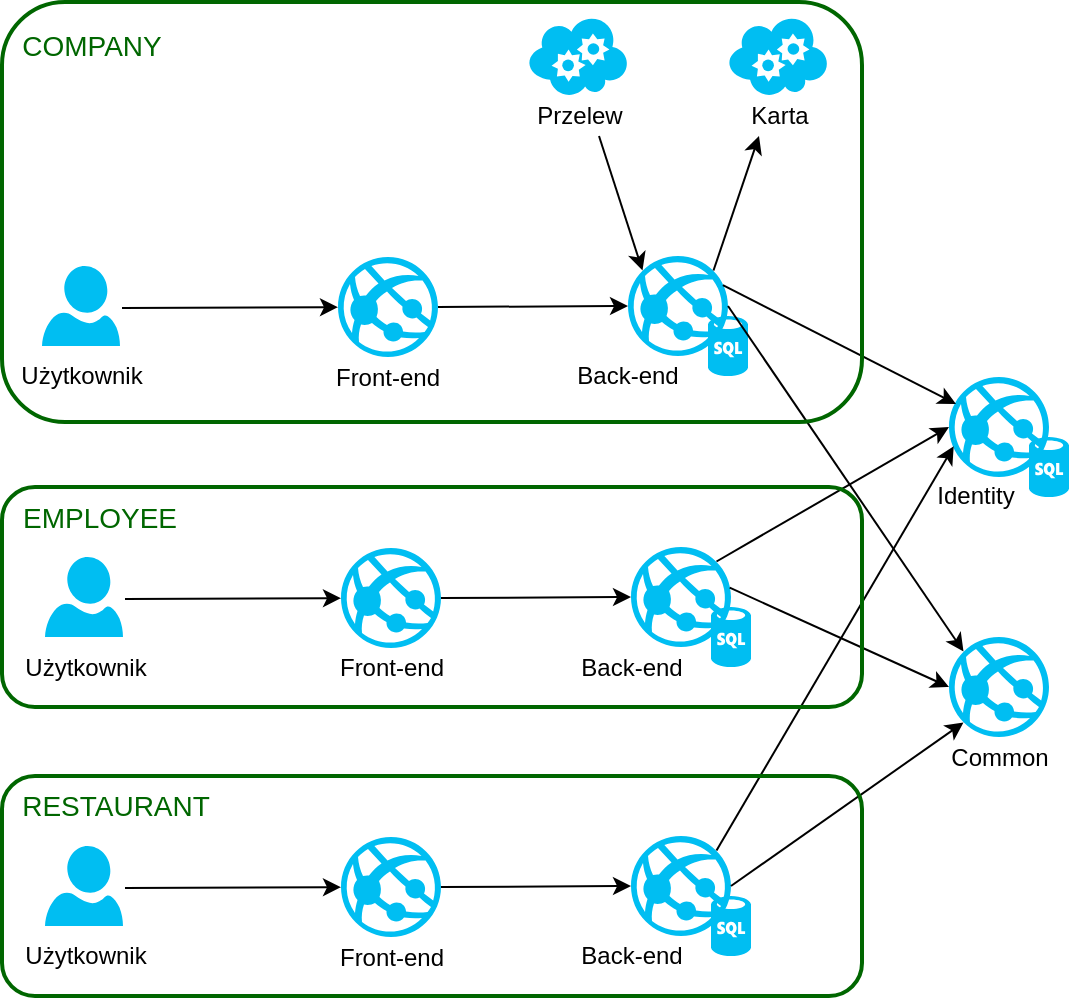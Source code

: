 <mxfile version="10.5.7" type="device"><diagram id="QrOctM86HWTf7ROhXWIN" name="Page-1"><mxGraphModel dx="1646" dy="1134" grid="1" gridSize="10" guides="1" tooltips="1" connect="1" arrows="1" fold="1" page="1" pageScale="1" pageWidth="827" pageHeight="1169" math="0" shadow="0"><root><mxCell id="0"/><mxCell id="1" parent="0"/><mxCell id="brncLcxjhXEXiq20A9ve-1" value="" style="verticalLabelPosition=bottom;html=1;verticalAlign=top;align=center;strokeColor=none;fillColor=#00BEF2;shape=mxgraph.azure.azure_website;" parent="1" vertex="1"><mxGeometry x="363" y="210" width="50" height="50" as="geometry"/></mxCell><mxCell id="brncLcxjhXEXiq20A9ve-2" value="" style="verticalLabelPosition=bottom;html=1;verticalAlign=top;align=center;strokeColor=none;fillColor=#00BEF2;shape=mxgraph.azure.azure_website;" parent="1" vertex="1"><mxGeometry x="523.5" y="270.5" width="50" height="50" as="geometry"/></mxCell><mxCell id="brncLcxjhXEXiq20A9ve-5" value="" style="verticalLabelPosition=bottom;html=1;verticalAlign=top;align=center;strokeColor=none;fillColor=#00BEF2;shape=mxgraph.azure.sql_database;gradientColor=none;shadow=0;backgroundOutline=0;connectable=1;fillOpacity=100;strokeOpacity=100;overflow=visible;labelBackgroundColor=none;gradientDirection=north;dashed=1;dashPattern=1 4;perimeterSpacing=8;" parent="1" vertex="1"><mxGeometry x="403" y="240" width="20" height="30" as="geometry"/></mxCell><mxCell id="brncLcxjhXEXiq20A9ve-6" value="" style="endArrow=classic;html=1;" parent="1" target="brncLcxjhXEXiq20A9ve-11" edge="1"><mxGeometry width="50" height="50" relative="1" as="geometry"><mxPoint x="110" y="236" as="sourcePoint"/><mxPoint x="210" y="235" as="targetPoint"/></mxGeometry></mxCell><mxCell id="brncLcxjhXEXiq20A9ve-7" value="" style="endArrow=classic;html=1;exitX=0.949;exitY=0.291;exitDx=0;exitDy=0;exitPerimeter=0;entryX=0.07;entryY=0.27;entryDx=0;entryDy=0;entryPerimeter=0;" parent="1" target="brncLcxjhXEXiq20A9ve-2" edge="1" source="brncLcxjhXEXiq20A9ve-1"><mxGeometry width="50" height="50" relative="1" as="geometry"><mxPoint x="430" y="235" as="sourcePoint"/><mxPoint x="525" y="282" as="targetPoint"/></mxGeometry></mxCell><mxCell id="brncLcxjhXEXiq20A9ve-10" value="&lt;div&gt;Użytkownik&lt;/div&gt;" style="text;html=1;strokeColor=none;fillColor=none;align=center;verticalAlign=middle;whiteSpace=wrap;rounded=0;" parent="1" vertex="1"><mxGeometry x="70" y="260" width="40" height="20" as="geometry"/></mxCell><mxCell id="brncLcxjhXEXiq20A9ve-11" value="" style="verticalLabelPosition=bottom;html=1;verticalAlign=top;align=center;strokeColor=none;fillColor=#00BEF2;shape=mxgraph.azure.azure_website;" parent="1" vertex="1"><mxGeometry x="218" y="210.5" width="50" height="50" as="geometry"/></mxCell><mxCell id="brncLcxjhXEXiq20A9ve-12" value="" style="endArrow=classic;html=1;exitX=1;exitY=0.5;exitDx=0;exitDy=0;exitPerimeter=0;entryX=0;entryY=0.5;entryDx=0;entryDy=0;entryPerimeter=0;" parent="1" source="brncLcxjhXEXiq20A9ve-11" target="brncLcxjhXEXiq20A9ve-1" edge="1"><mxGeometry width="50" height="50" relative="1" as="geometry"><mxPoint x="130" y="246" as="sourcePoint"/><mxPoint x="240" y="245.593" as="targetPoint"/></mxGeometry></mxCell><mxCell id="brncLcxjhXEXiq20A9ve-13" value="Front-end" style="text;html=1;strokeColor=none;fillColor=none;align=center;verticalAlign=middle;whiteSpace=wrap;rounded=0;" parent="1" vertex="1"><mxGeometry x="213" y="260.5" width="60" height="20" as="geometry"/></mxCell><mxCell id="brncLcxjhXEXiq20A9ve-14" value="Back-end" style="text;html=1;strokeColor=none;fillColor=none;align=center;verticalAlign=middle;whiteSpace=wrap;rounded=0;" parent="1" vertex="1"><mxGeometry x="313" y="260" width="100" height="20" as="geometry"/></mxCell><mxCell id="brncLcxjhXEXiq20A9ve-15" value="Identity" style="text;html=1;strokeColor=none;fillColor=none;align=center;verticalAlign=middle;whiteSpace=wrap;rounded=0;" parent="1" vertex="1"><mxGeometry x="516.5" y="320" width="40" height="20" as="geometry"/></mxCell><mxCell id="HCHXPQS_WHt3RL632hpZ-1" value="" style="verticalLabelPosition=bottom;html=1;verticalAlign=top;align=center;strokeColor=none;fillColor=#00BEF2;shape=mxgraph.azure.user;" parent="1" vertex="1"><mxGeometry x="70" y="215" width="39" height="40" as="geometry"/></mxCell><mxCell id="_m3PSOTSJMiT-iQbTpWu-1" value="" style="verticalLabelPosition=bottom;html=1;verticalAlign=top;align=center;strokeColor=none;fillColor=#00BEF2;shape=mxgraph.azure.cloud_service;" vertex="1" parent="1"><mxGeometry x="413" y="90" width="50" height="40" as="geometry"/></mxCell><mxCell id="_m3PSOTSJMiT-iQbTpWu-2" value="" style="verticalLabelPosition=bottom;html=1;verticalAlign=top;align=center;strokeColor=none;fillColor=#00BEF2;shape=mxgraph.azure.cloud_service;" vertex="1" parent="1"><mxGeometry x="313" y="90" width="50" height="40" as="geometry"/></mxCell><mxCell id="_m3PSOTSJMiT-iQbTpWu-3" value="&lt;div&gt;Przelew&lt;/div&gt;" style="text;html=1;strokeColor=none;fillColor=none;align=center;verticalAlign=middle;whiteSpace=wrap;rounded=0;" vertex="1" parent="1"><mxGeometry x="318.5" y="130" width="40" height="20" as="geometry"/></mxCell><mxCell id="_m3PSOTSJMiT-iQbTpWu-4" value="&lt;div&gt;Karta&lt;/div&gt;" style="text;html=1;strokeColor=none;fillColor=none;align=center;verticalAlign=middle;whiteSpace=wrap;rounded=0;" vertex="1" parent="1"><mxGeometry x="418.5" y="130" width="40" height="20" as="geometry"/></mxCell><mxCell id="_m3PSOTSJMiT-iQbTpWu-5" value="" style="endArrow=classic;html=1;entryX=0.25;entryY=1;entryDx=0;entryDy=0;exitX=0.855;exitY=0.145;exitDx=0;exitDy=0;exitPerimeter=0;" edge="1" parent="1" source="brncLcxjhXEXiq20A9ve-1" target="_m3PSOTSJMiT-iQbTpWu-4"><mxGeometry width="50" height="50" relative="1" as="geometry"><mxPoint x="400" y="205" as="sourcePoint"/><mxPoint x="443.5" y="155" as="targetPoint"/></mxGeometry></mxCell><mxCell id="_m3PSOTSJMiT-iQbTpWu-6" value="" style="endArrow=classic;html=1;entryX=0.145;entryY=0.145;entryDx=0;entryDy=0;exitX=0.75;exitY=1;exitDx=0;exitDy=0;entryPerimeter=0;" edge="1" parent="1" source="_m3PSOTSJMiT-iQbTpWu-3" target="brncLcxjhXEXiq20A9ve-1"><mxGeometry width="50" height="50" relative="1" as="geometry"><mxPoint x="380" y="150" as="sourcePoint"/><mxPoint x="370" y="210" as="targetPoint"/></mxGeometry></mxCell><mxCell id="_m3PSOTSJMiT-iQbTpWu-8" value="" style="verticalLabelPosition=bottom;html=1;verticalAlign=top;align=center;strokeColor=none;fillColor=#00BEF2;shape=mxgraph.azure.sql_database;shadow=0;dashed=1;dashPattern=1 4;labelBackgroundColor=none;" vertex="1" parent="1"><mxGeometry x="563.5" y="300.5" width="20" height="30" as="geometry"/></mxCell><mxCell id="_m3PSOTSJMiT-iQbTpWu-10" value="" style="verticalLabelPosition=bottom;html=1;verticalAlign=top;align=center;strokeColor=none;fillColor=#00BEF2;shape=mxgraph.azure.azure_website;" vertex="1" parent="1"><mxGeometry x="364.5" y="355.5" width="50" height="50" as="geometry"/></mxCell><mxCell id="_m3PSOTSJMiT-iQbTpWu-11" value="" style="verticalLabelPosition=bottom;html=1;verticalAlign=top;align=center;strokeColor=none;fillColor=#00BEF2;shape=mxgraph.azure.sql_database;gradientColor=none;shadow=0;backgroundOutline=0;connectable=1;fillOpacity=100;strokeOpacity=100;overflow=visible;labelBackgroundColor=none;gradientDirection=north;dashed=1;dashPattern=1 4;perimeterSpacing=8;" vertex="1" parent="1"><mxGeometry x="404.5" y="385.5" width="20" height="30" as="geometry"/></mxCell><mxCell id="_m3PSOTSJMiT-iQbTpWu-12" value="" style="endArrow=classic;html=1;" edge="1" parent="1" target="_m3PSOTSJMiT-iQbTpWu-14"><mxGeometry width="50" height="50" relative="1" as="geometry"><mxPoint x="111.5" y="381.5" as="sourcePoint"/><mxPoint x="211.5" y="380.5" as="targetPoint"/></mxGeometry></mxCell><mxCell id="_m3PSOTSJMiT-iQbTpWu-13" value="&lt;div&gt;Użytkownik&lt;/div&gt;" style="text;html=1;strokeColor=none;fillColor=none;align=center;verticalAlign=middle;whiteSpace=wrap;rounded=0;" vertex="1" parent="1"><mxGeometry x="71.5" y="405.5" width="40" height="20" as="geometry"/></mxCell><mxCell id="_m3PSOTSJMiT-iQbTpWu-14" value="" style="verticalLabelPosition=bottom;html=1;verticalAlign=top;align=center;strokeColor=none;fillColor=#00BEF2;shape=mxgraph.azure.azure_website;" vertex="1" parent="1"><mxGeometry x="219.5" y="356" width="50" height="50" as="geometry"/></mxCell><mxCell id="_m3PSOTSJMiT-iQbTpWu-15" value="" style="endArrow=classic;html=1;exitX=1;exitY=0.5;exitDx=0;exitDy=0;exitPerimeter=0;entryX=0;entryY=0.5;entryDx=0;entryDy=0;entryPerimeter=0;" edge="1" parent="1" source="_m3PSOTSJMiT-iQbTpWu-14" target="_m3PSOTSJMiT-iQbTpWu-10"><mxGeometry width="50" height="50" relative="1" as="geometry"><mxPoint x="131.5" y="391.5" as="sourcePoint"/><mxPoint x="241.5" y="391.093" as="targetPoint"/></mxGeometry></mxCell><mxCell id="_m3PSOTSJMiT-iQbTpWu-16" value="Front-end" style="text;html=1;strokeColor=none;fillColor=none;align=center;verticalAlign=middle;whiteSpace=wrap;rounded=0;" vertex="1" parent="1"><mxGeometry x="214.5" y="406" width="60" height="20" as="geometry"/></mxCell><mxCell id="_m3PSOTSJMiT-iQbTpWu-17" value="Back-end" style="text;html=1;strokeColor=none;fillColor=none;align=center;verticalAlign=middle;whiteSpace=wrap;rounded=0;" vertex="1" parent="1"><mxGeometry x="314.5" y="405.5" width="100" height="20" as="geometry"/></mxCell><mxCell id="_m3PSOTSJMiT-iQbTpWu-18" value="" style="verticalLabelPosition=bottom;html=1;verticalAlign=top;align=center;strokeColor=none;fillColor=#00BEF2;shape=mxgraph.azure.user;" vertex="1" parent="1"><mxGeometry x="71.5" y="360.5" width="39" height="40" as="geometry"/></mxCell><mxCell id="_m3PSOTSJMiT-iQbTpWu-19" value="" style="verticalLabelPosition=bottom;html=1;verticalAlign=top;align=center;strokeColor=none;fillColor=#00BEF2;shape=mxgraph.azure.azure_website;" vertex="1" parent="1"><mxGeometry x="364.5" y="500" width="50" height="50" as="geometry"/></mxCell><mxCell id="_m3PSOTSJMiT-iQbTpWu-20" value="" style="verticalLabelPosition=bottom;html=1;verticalAlign=top;align=center;strokeColor=none;fillColor=#00BEF2;shape=mxgraph.azure.sql_database;gradientColor=none;shadow=0;backgroundOutline=0;connectable=1;fillOpacity=100;strokeOpacity=100;overflow=visible;labelBackgroundColor=none;gradientDirection=north;dashed=1;dashPattern=1 4;perimeterSpacing=8;" vertex="1" parent="1"><mxGeometry x="404.5" y="530" width="20" height="30" as="geometry"/></mxCell><mxCell id="_m3PSOTSJMiT-iQbTpWu-21" value="" style="endArrow=classic;html=1;" edge="1" parent="1" target="_m3PSOTSJMiT-iQbTpWu-23"><mxGeometry width="50" height="50" relative="1" as="geometry"><mxPoint x="111.5" y="526" as="sourcePoint"/><mxPoint x="211.5" y="525" as="targetPoint"/></mxGeometry></mxCell><mxCell id="_m3PSOTSJMiT-iQbTpWu-22" value="&lt;div&gt;Użytkownik&lt;/div&gt;" style="text;html=1;strokeColor=none;fillColor=none;align=center;verticalAlign=middle;whiteSpace=wrap;rounded=0;" vertex="1" parent="1"><mxGeometry x="71.5" y="550" width="40" height="20" as="geometry"/></mxCell><mxCell id="_m3PSOTSJMiT-iQbTpWu-23" value="" style="verticalLabelPosition=bottom;html=1;verticalAlign=top;align=center;strokeColor=none;fillColor=#00BEF2;shape=mxgraph.azure.azure_website;" vertex="1" parent="1"><mxGeometry x="219.5" y="500.5" width="50" height="50" as="geometry"/></mxCell><mxCell id="_m3PSOTSJMiT-iQbTpWu-24" value="" style="endArrow=classic;html=1;exitX=1;exitY=0.5;exitDx=0;exitDy=0;exitPerimeter=0;entryX=0;entryY=0.5;entryDx=0;entryDy=0;entryPerimeter=0;" edge="1" parent="1" source="_m3PSOTSJMiT-iQbTpWu-23" target="_m3PSOTSJMiT-iQbTpWu-19"><mxGeometry width="50" height="50" relative="1" as="geometry"><mxPoint x="131.5" y="536" as="sourcePoint"/><mxPoint x="241.5" y="535.593" as="targetPoint"/></mxGeometry></mxCell><mxCell id="_m3PSOTSJMiT-iQbTpWu-25" value="Front-end" style="text;html=1;strokeColor=none;fillColor=none;align=center;verticalAlign=middle;whiteSpace=wrap;rounded=0;" vertex="1" parent="1"><mxGeometry x="214.5" y="550.5" width="60" height="20" as="geometry"/></mxCell><mxCell id="_m3PSOTSJMiT-iQbTpWu-26" value="Back-end" style="text;html=1;strokeColor=none;fillColor=none;align=center;verticalAlign=middle;whiteSpace=wrap;rounded=0;" vertex="1" parent="1"><mxGeometry x="314.5" y="550" width="100" height="20" as="geometry"/></mxCell><mxCell id="_m3PSOTSJMiT-iQbTpWu-27" value="" style="verticalLabelPosition=bottom;html=1;verticalAlign=top;align=center;strokeColor=none;fillColor=#00BEF2;shape=mxgraph.azure.user;" vertex="1" parent="1"><mxGeometry x="71.5" y="505" width="39" height="40" as="geometry"/></mxCell><mxCell id="_m3PSOTSJMiT-iQbTpWu-28" value="" style="verticalLabelPosition=bottom;html=1;verticalAlign=top;align=center;strokeColor=none;fillColor=#00BEF2;shape=mxgraph.azure.azure_website;" vertex="1" parent="1"><mxGeometry x="523.5" y="400.5" width="50" height="50" as="geometry"/></mxCell><mxCell id="_m3PSOTSJMiT-iQbTpWu-29" value="Common" style="text;html=1;strokeColor=none;fillColor=none;align=center;verticalAlign=middle;whiteSpace=wrap;rounded=0;shadow=0;dashed=1;dashPattern=1 4;labelBackgroundColor=none;" vertex="1" parent="1"><mxGeometry x="528.5" y="450.5" width="40" height="20" as="geometry"/></mxCell><mxCell id="_m3PSOTSJMiT-iQbTpWu-30" value="" style="endArrow=classic;html=1;exitX=1;exitY=0.5;exitDx=0;exitDy=0;exitPerimeter=0;entryX=0.145;entryY=0.855;entryDx=0;entryDy=0;entryPerimeter=0;" edge="1" parent="1" source="_m3PSOTSJMiT-iQbTpWu-19" target="_m3PSOTSJMiT-iQbTpWu-28"><mxGeometry width="50" height="50" relative="1" as="geometry"><mxPoint x="60" y="600" as="sourcePoint"/><mxPoint x="110" y="550" as="targetPoint"/></mxGeometry></mxCell><mxCell id="_m3PSOTSJMiT-iQbTpWu-31" value="" style="endArrow=classic;html=1;exitX=0.987;exitY=0.407;exitDx=0;exitDy=0;exitPerimeter=0;entryX=0;entryY=0.5;entryDx=0;entryDy=0;entryPerimeter=0;" edge="1" parent="1" source="_m3PSOTSJMiT-iQbTpWu-10" target="_m3PSOTSJMiT-iQbTpWu-28"><mxGeometry width="50" height="50" relative="1" as="geometry"><mxPoint x="620" y="400.5" as="sourcePoint"/><mxPoint x="737.5" y="358.833" as="targetPoint"/></mxGeometry></mxCell><mxCell id="_m3PSOTSJMiT-iQbTpWu-32" value="" style="endArrow=classic;html=1;entryX=0.145;entryY=0.145;entryDx=0;entryDy=0;entryPerimeter=0;exitX=1;exitY=0.5;exitDx=0;exitDy=0;exitPerimeter=0;" edge="1" parent="1" source="brncLcxjhXEXiq20A9ve-1" target="_m3PSOTSJMiT-iQbTpWu-28"><mxGeometry width="50" height="50" relative="1" as="geometry"><mxPoint x="430" y="250" as="sourcePoint"/><mxPoint x="110" y="550" as="targetPoint"/></mxGeometry></mxCell><mxCell id="_m3PSOTSJMiT-iQbTpWu-33" value="" style="endArrow=classic;html=1;exitX=0.855;exitY=0.145;exitDx=0;exitDy=0;exitPerimeter=0;entryX=0.047;entryY=0.693;entryDx=0;entryDy=0;entryPerimeter=0;" edge="1" parent="1" source="_m3PSOTSJMiT-iQbTpWu-19" target="brncLcxjhXEXiq20A9ve-2"><mxGeometry width="50" height="50" relative="1" as="geometry"><mxPoint x="60" y="600" as="sourcePoint"/><mxPoint x="110" y="550" as="targetPoint"/></mxGeometry></mxCell><mxCell id="_m3PSOTSJMiT-iQbTpWu-34" value="" style="endArrow=classic;html=1;exitX=0.855;exitY=0.145;exitDx=0;exitDy=0;exitPerimeter=0;entryX=0;entryY=0.5;entryDx=0;entryDy=0;entryPerimeter=0;" edge="1" parent="1" source="_m3PSOTSJMiT-iQbTpWu-10" target="brncLcxjhXEXiq20A9ve-2"><mxGeometry width="50" height="50" relative="1" as="geometry"><mxPoint x="60" y="600" as="sourcePoint"/><mxPoint x="110" y="550" as="targetPoint"/></mxGeometry></mxCell><mxCell id="_m3PSOTSJMiT-iQbTpWu-41" value="" style="rounded=1;whiteSpace=wrap;html=1;shadow=0;labelBackgroundColor=none;strokeColor=#006600;gradientColor=none;fillColor=none;strokeWidth=2;" vertex="1" parent="1"><mxGeometry x="50" y="470" width="430" height="110" as="geometry"/></mxCell><mxCell id="_m3PSOTSJMiT-iQbTpWu-42" value="" style="rounded=1;whiteSpace=wrap;html=1;shadow=0;labelBackgroundColor=none;strokeColor=#006600;gradientColor=none;fillColor=none;strokeWidth=2;" vertex="1" parent="1"><mxGeometry x="50" y="325.5" width="430" height="110" as="geometry"/></mxCell><mxCell id="_m3PSOTSJMiT-iQbTpWu-43" value="" style="rounded=1;whiteSpace=wrap;html=1;shadow=0;labelBackgroundColor=none;strokeColor=#006600;gradientColor=none;fillColor=none;strokeWidth=2;" vertex="1" parent="1"><mxGeometry x="50" y="83" width="430" height="210" as="geometry"/></mxCell><mxCell id="_m3PSOTSJMiT-iQbTpWu-44" value="COMPANY" style="text;html=1;strokeColor=none;fillColor=none;align=center;verticalAlign=middle;whiteSpace=wrap;rounded=0;shadow=0;labelBackgroundColor=none;fontColor=#006600;fontSize=14;" vertex="1" parent="1"><mxGeometry x="75" y="95" width="40" height="20" as="geometry"/></mxCell><mxCell id="_m3PSOTSJMiT-iQbTpWu-45" value="EMPLOYEE" style="text;html=1;strokeColor=none;fillColor=none;align=center;verticalAlign=middle;whiteSpace=wrap;rounded=0;shadow=0;labelBackgroundColor=none;fontColor=#006600;fontSize=14;" vertex="1" parent="1"><mxGeometry x="79" y="330.5" width="40" height="20" as="geometry"/></mxCell><mxCell id="_m3PSOTSJMiT-iQbTpWu-47" value="RESTAURANT" style="text;html=1;strokeColor=none;fillColor=none;align=center;verticalAlign=middle;whiteSpace=wrap;rounded=0;shadow=0;labelBackgroundColor=none;fontColor=#006600;fontSize=14;" vertex="1" parent="1"><mxGeometry x="87" y="475" width="40" height="20" as="geometry"/></mxCell></root></mxGraphModel></diagram></mxfile>